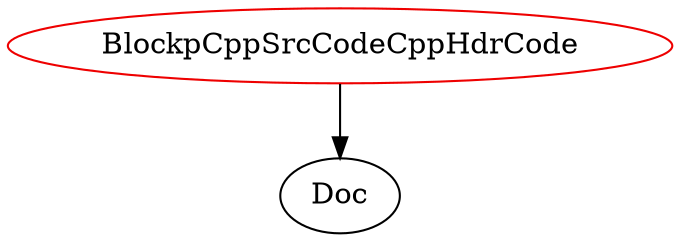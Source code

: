 digraph blockpcppsrccodecpphdrcode{
BlockpCppSrcCodeCppHdrCode -> Doc;
BlockpCppSrcCodeCppHdrCode	[shape=oval, color=red2, label="BlockpCppSrcCodeCppHdrCode"];
}

